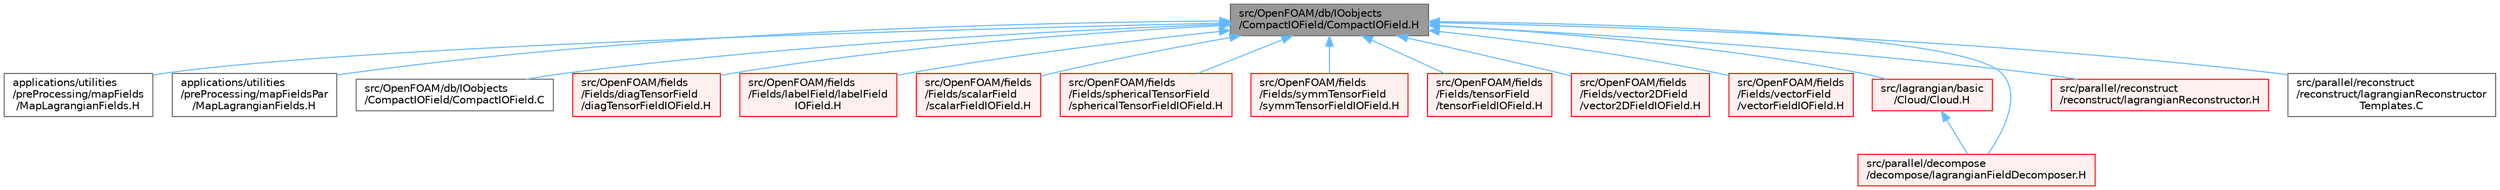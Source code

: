 digraph "src/OpenFOAM/db/IOobjects/CompactIOField/CompactIOField.H"
{
 // LATEX_PDF_SIZE
  bgcolor="transparent";
  edge [fontname=Helvetica,fontsize=10,labelfontname=Helvetica,labelfontsize=10];
  node [fontname=Helvetica,fontsize=10,shape=box,height=0.2,width=0.4];
  Node1 [id="Node000001",label="src/OpenFOAM/db/IOobjects\l/CompactIOField/CompactIOField.H",height=0.2,width=0.4,color="gray40", fillcolor="grey60", style="filled", fontcolor="black",tooltip=" "];
  Node1 -> Node2 [id="edge1_Node000001_Node000002",dir="back",color="steelblue1",style="solid",tooltip=" "];
  Node2 [id="Node000002",label="applications/utilities\l/preProcessing/mapFields\l/MapLagrangianFields.H",height=0.2,width=0.4,color="grey40", fillcolor="white", style="filled",URL="$mapFields_2MapLagrangianFields_8H.html",tooltip="Gets the indices of (source)particles that have been appended to the target cloud and maps the lagran..."];
  Node1 -> Node3 [id="edge2_Node000001_Node000003",dir="back",color="steelblue1",style="solid",tooltip=" "];
  Node3 [id="Node000003",label="applications/utilities\l/preProcessing/mapFieldsPar\l/MapLagrangianFields.H",height=0.2,width=0.4,color="grey40", fillcolor="white", style="filled",URL="$mapFieldsPar_2MapLagrangianFields_8H.html",tooltip="Gets the indices of (source)particles that have been appended to the target cloud and maps the lagran..."];
  Node1 -> Node4 [id="edge3_Node000001_Node000004",dir="back",color="steelblue1",style="solid",tooltip=" "];
  Node4 [id="Node000004",label="src/OpenFOAM/db/IOobjects\l/CompactIOField/CompactIOField.C",height=0.2,width=0.4,color="grey40", fillcolor="white", style="filled",URL="$CompactIOField_8C.html",tooltip=" "];
  Node1 -> Node5 [id="edge4_Node000001_Node000005",dir="back",color="steelblue1",style="solid",tooltip=" "];
  Node5 [id="Node000005",label="src/OpenFOAM/fields\l/Fields/diagTensorField\l/diagTensorFieldIOField.H",height=0.2,width=0.4,color="red", fillcolor="#FFF0F0", style="filled",URL="$diagTensorFieldIOField_8H.html",tooltip=" "];
  Node1 -> Node7 [id="edge5_Node000001_Node000007",dir="back",color="steelblue1",style="solid",tooltip=" "];
  Node7 [id="Node000007",label="src/OpenFOAM/fields\l/Fields/labelField/labelField\lIOField.H",height=0.2,width=0.4,color="red", fillcolor="#FFF0F0", style="filled",URL="$labelFieldIOField_8H.html",tooltip=" "];
  Node1 -> Node65 [id="edge6_Node000001_Node000065",dir="back",color="steelblue1",style="solid",tooltip=" "];
  Node65 [id="Node000065",label="src/OpenFOAM/fields\l/Fields/scalarField\l/scalarFieldIOField.H",height=0.2,width=0.4,color="red", fillcolor="#FFF0F0", style="filled",URL="$scalarFieldIOField_8H.html",tooltip=" "];
  Node1 -> Node67 [id="edge7_Node000001_Node000067",dir="back",color="steelblue1",style="solid",tooltip=" "];
  Node67 [id="Node000067",label="src/OpenFOAM/fields\l/Fields/sphericalTensorField\l/sphericalTensorFieldIOField.H",height=0.2,width=0.4,color="red", fillcolor="#FFF0F0", style="filled",URL="$sphericalTensorFieldIOField_8H.html",tooltip=" "];
  Node1 -> Node69 [id="edge8_Node000001_Node000069",dir="back",color="steelblue1",style="solid",tooltip=" "];
  Node69 [id="Node000069",label="src/OpenFOAM/fields\l/Fields/symmTensorField\l/symmTensorFieldIOField.H",height=0.2,width=0.4,color="red", fillcolor="#FFF0F0", style="filled",URL="$symmTensorFieldIOField_8H.html",tooltip=" "];
  Node1 -> Node71 [id="edge9_Node000001_Node000071",dir="back",color="steelblue1",style="solid",tooltip=" "];
  Node71 [id="Node000071",label="src/OpenFOAM/fields\l/Fields/tensorField\l/tensorFieldIOField.H",height=0.2,width=0.4,color="red", fillcolor="#FFF0F0", style="filled",URL="$tensorFieldIOField_8H.html",tooltip=" "];
  Node1 -> Node73 [id="edge10_Node000001_Node000073",dir="back",color="steelblue1",style="solid",tooltip=" "];
  Node73 [id="Node000073",label="src/OpenFOAM/fields\l/Fields/vector2DField\l/vector2DFieldIOField.H",height=0.2,width=0.4,color="red", fillcolor="#FFF0F0", style="filled",URL="$vector2DFieldIOField_8H.html",tooltip=" "];
  Node1 -> Node75 [id="edge11_Node000001_Node000075",dir="back",color="steelblue1",style="solid",tooltip=" "];
  Node75 [id="Node000075",label="src/OpenFOAM/fields\l/Fields/vectorField\l/vectorFieldIOField.H",height=0.2,width=0.4,color="red", fillcolor="#FFF0F0", style="filled",URL="$vectorFieldIOField_8H.html",tooltip=" "];
  Node1 -> Node80 [id="edge12_Node000001_Node000080",dir="back",color="steelblue1",style="solid",tooltip=" "];
  Node80 [id="Node000080",label="src/lagrangian/basic\l/Cloud/Cloud.H",height=0.2,width=0.4,color="red", fillcolor="#FFF0F0", style="filled",URL="$Cloud_8H.html",tooltip=" "];
  Node80 -> Node129 [id="edge13_Node000080_Node000129",dir="back",color="steelblue1",style="solid",tooltip=" "];
  Node129 [id="Node000129",label="src/parallel/decompose\l/decompose/lagrangianFieldDecomposer.H",height=0.2,width=0.4,color="red", fillcolor="#FFF0F0", style="filled",URL="$lagrangianFieldDecomposer_8H.html",tooltip=" "];
  Node1 -> Node129 [id="edge14_Node000001_Node000129",dir="back",color="steelblue1",style="solid",tooltip=" "];
  Node1 -> Node197 [id="edge15_Node000001_Node000197",dir="back",color="steelblue1",style="solid",tooltip=" "];
  Node197 [id="Node000197",label="src/parallel/reconstruct\l/reconstruct/lagrangianReconstructor.H",height=0.2,width=0.4,color="red", fillcolor="#FFF0F0", style="filled",URL="$lagrangianReconstructor_8H.html",tooltip=" "];
  Node1 -> Node198 [id="edge16_Node000001_Node000198",dir="back",color="steelblue1",style="solid",tooltip=" "];
  Node198 [id="Node000198",label="src/parallel/reconstruct\l/reconstruct/lagrangianReconstructor\lTemplates.C",height=0.2,width=0.4,color="grey40", fillcolor="white", style="filled",URL="$lagrangianReconstructorTemplates_8C.html",tooltip=" "];
}
